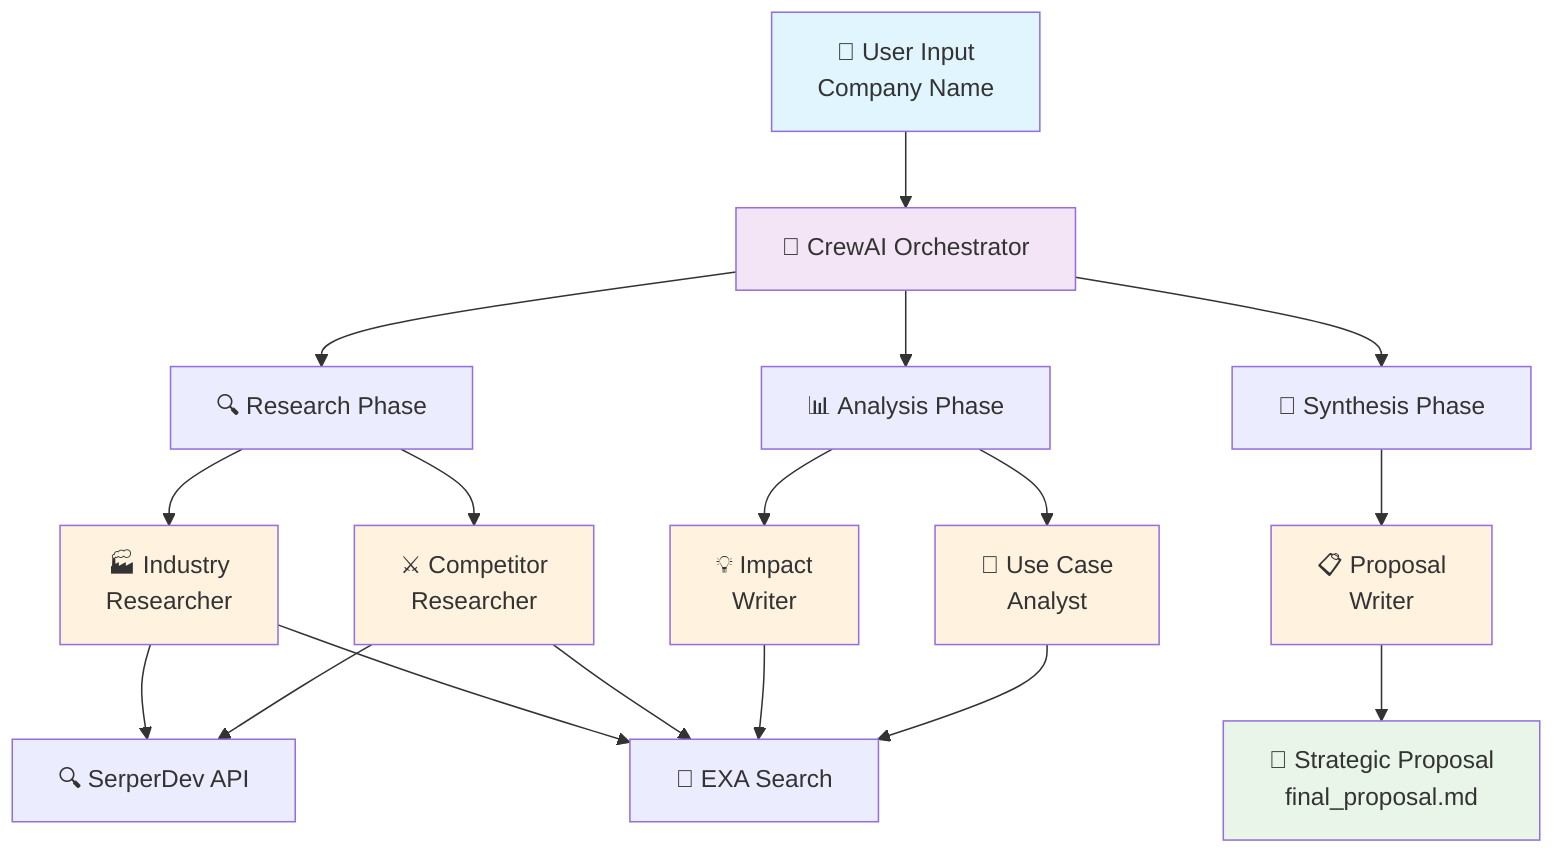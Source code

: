 flowchart TD
    A[👤 User Input<br/>Company Name] --> B[🎯 CrewAI Orchestrator]
    B --> C[🔍 Research Phase]
    B --> D[📊 Analysis Phase] 
    B --> E[📝 Synthesis Phase]
    
    C --> F[🏭 Industry<br/>Researcher]
    C --> G[⚔️ Competitor<br/>Researcher]
    
    D --> H[💡 Impact<br/>Writer]
    D --> I[🎲 Use Case<br/>Analyst]
    
    E --> J[📋 Proposal<br/>Writer]
    
    F --> K[🔍 SerperDev API]
    F --> L[🧠 EXA Search]
    G --> K
    G --> L
    H --> L
    I --> L
    
    J --> M[📄 Strategic Proposal<br/>final_proposal.md]
    
    style A fill:#e1f5fe
    style B fill:#f3e5f5
    style M fill:#e8f5e8
    style F fill:#fff3e0
    style G fill:#fff3e0
    style H fill:#fff3e0
    style I fill:#fff3e0
    style J fill:#fff3e0